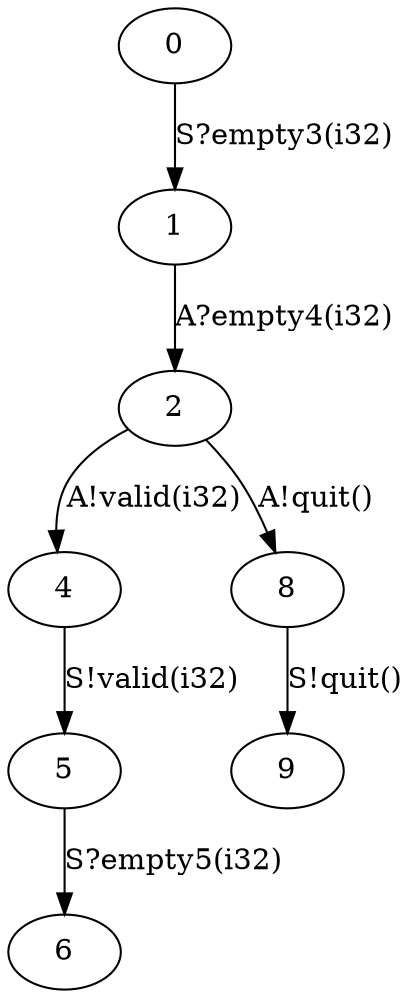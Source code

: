 digraph C {
  0;
  1;
  2;
  4;
  5;
  6;
  8;
  9;
  
  
  0 -> 1 [label="S?empty3(i32)", ];
  1 -> 2 [label="A?empty4(i32)", ];
  2 -> 4 [label="A!valid(i32)", ];
  2 -> 8 [label="A!quit()", ];
  4 -> 5 [label="S!valid(i32)", ];
  5 -> 6 [label="S?empty5(i32)", ];
  8 -> 9 [label="S!quit()", ];
  
  }
